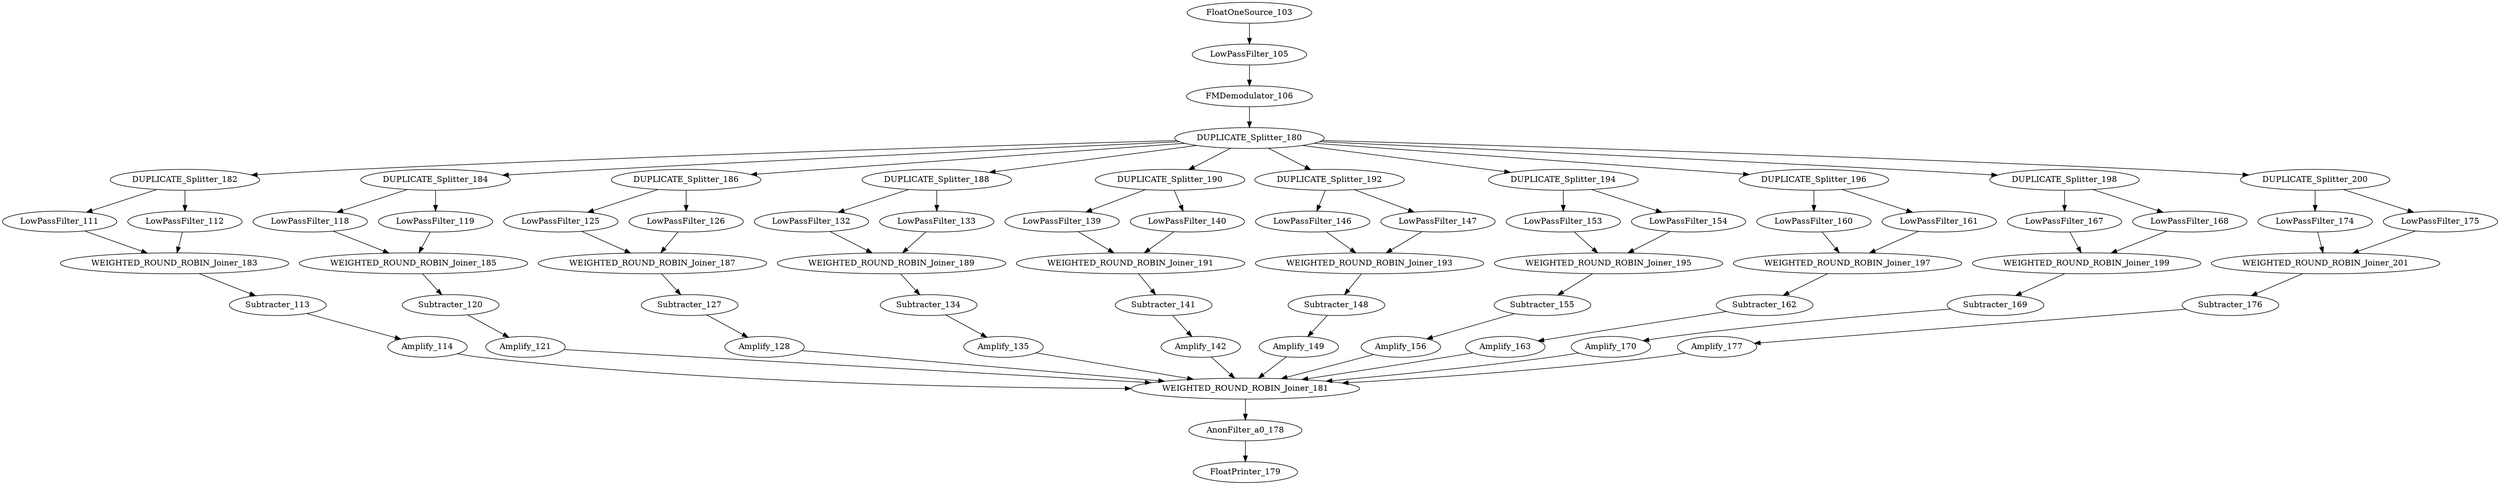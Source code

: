digraph FMRadio_244 {
node0 [label="FloatOneSource_103", push="5", pop="0", peek="0", pushType="float", popType="void", peekType="void", codeSize="14 b", stackSize="0 b", work="7"];
node1 [label="LowPassFilter_105", push="1", pop="5", peek="64", pushType="float", popType="float", peekType="float", codeSize="1252 b", stackSize="96 b", work="730"];
node0 -> node1;
node2 [label="FMDemodulator_106", push="1", pop="1", peek="2", pushType="float", popType="float", peekType="float", codeSize="82 b", stackSize="32 b", work="221"];
node1 -> node2;
node3 [label="DUPLICATE_Splitter_180", push="1", pop="1", peek="0", pushType="float", popType="float", peekType="void", codeSize="72 b", stackSize="64 b", work="0"];
node2 -> node3;
node4 [label="DUPLICATE_Splitter_182", push="1", pop="1", peek="0", pushType="float", popType="float", peekType="void", codeSize="24 b", stackSize="64 b", work="0"];
node3 -> node4;
node5 [label="LowPassFilter_111", push="1", pop="1", peek="64", pushType="float", popType="float", peekType="float", codeSize="1332 b", stackSize="96 b", work="710"];
node4 -> node5;
node6 [label="LowPassFilter_112", push="1", pop="1", peek="64", pushType="float", popType="float", peekType="float", codeSize="1332 b", stackSize="96 b", work="710"];
node4 -> node6;
node7 [label="WEIGHTED_ROUND_ROBIN_Joiner_183", push="2", pop="2", peek="0", pushType="float", popType="float", peekType="void", codeSize="30 b", stackSize="32 b", work="0"];
node5 -> node7;
node6 -> node7;
node8 [label="Subtracter_113", push="1", pop="2", peek="2", pushType="float", popType="float", peekType="float", codeSize="43 b", stackSize="0 b", work="17"];
node7 -> node8;
node9 [label="Amplify_114", push="1", pop="1", peek="1", pushType="float", popType="float", peekType="float", codeSize="17 b", stackSize="0 b", work="8"];
node8 -> node9;
node10 [label="DUPLICATE_Splitter_184", push="1", pop="1", peek="0", pushType="float", popType="float", peekType="void", codeSize="24 b", stackSize="64 b", work="0"];
node3 -> node10;
node11 [label="LowPassFilter_118", push="1", pop="1", peek="64", pushType="float", popType="float", peekType="float", codeSize="1332 b", stackSize="96 b", work="710"];
node10 -> node11;
node12 [label="LowPassFilter_119", push="1", pop="1", peek="64", pushType="float", popType="float", peekType="float", codeSize="1332 b", stackSize="96 b", work="710"];
node10 -> node12;
node13 [label="WEIGHTED_ROUND_ROBIN_Joiner_185", push="2", pop="2", peek="0", pushType="float", popType="float", peekType="void", codeSize="30 b", stackSize="32 b", work="0"];
node11 -> node13;
node12 -> node13;
node14 [label="Subtracter_120", push="1", pop="2", peek="2", pushType="float", popType="float", peekType="float", codeSize="43 b", stackSize="0 b", work="17"];
node13 -> node14;
node15 [label="Amplify_121", push="1", pop="1", peek="1", pushType="float", popType="float", peekType="float", codeSize="17 b", stackSize="0 b", work="8"];
node14 -> node15;
node16 [label="DUPLICATE_Splitter_186", push="1", pop="1", peek="0", pushType="float", popType="float", peekType="void", codeSize="24 b", stackSize="64 b", work="0"];
node3 -> node16;
node17 [label="LowPassFilter_125", push="1", pop="1", peek="64", pushType="float", popType="float", peekType="float", codeSize="1332 b", stackSize="96 b", work="710"];
node16 -> node17;
node18 [label="LowPassFilter_126", push="1", pop="1", peek="64", pushType="float", popType="float", peekType="float", codeSize="1332 b", stackSize="96 b", work="710"];
node16 -> node18;
node19 [label="WEIGHTED_ROUND_ROBIN_Joiner_187", push="2", pop="2", peek="0", pushType="float", popType="float", peekType="void", codeSize="30 b", stackSize="32 b", work="0"];
node17 -> node19;
node18 -> node19;
node20 [label="Subtracter_127", push="1", pop="2", peek="2", pushType="float", popType="float", peekType="float", codeSize="43 b", stackSize="0 b", work="17"];
node19 -> node20;
node21 [label="Amplify_128", push="1", pop="1", peek="1", pushType="float", popType="float", peekType="float", codeSize="17 b", stackSize="0 b", work="8"];
node20 -> node21;
node22 [label="DUPLICATE_Splitter_188", push="1", pop="1", peek="0", pushType="float", popType="float", peekType="void", codeSize="24 b", stackSize="64 b", work="0"];
node3 -> node22;
node23 [label="LowPassFilter_132", push="1", pop="1", peek="64", pushType="float", popType="float", peekType="float", codeSize="1332 b", stackSize="96 b", work="710"];
node22 -> node23;
node24 [label="LowPassFilter_133", push="1", pop="1", peek="64", pushType="float", popType="float", peekType="float", codeSize="1332 b", stackSize="96 b", work="710"];
node22 -> node24;
node25 [label="WEIGHTED_ROUND_ROBIN_Joiner_189", push="2", pop="2", peek="0", pushType="float", popType="float", peekType="void", codeSize="30 b", stackSize="32 b", work="0"];
node23 -> node25;
node24 -> node25;
node26 [label="Subtracter_134", push="1", pop="2", peek="2", pushType="float", popType="float", peekType="float", codeSize="43 b", stackSize="0 b", work="17"];
node25 -> node26;
node27 [label="Amplify_135", push="1", pop="1", peek="1", pushType="float", popType="float", peekType="float", codeSize="17 b", stackSize="0 b", work="8"];
node26 -> node27;
node28 [label="DUPLICATE_Splitter_190", push="1", pop="1", peek="0", pushType="float", popType="float", peekType="void", codeSize="24 b", stackSize="64 b", work="0"];
node3 -> node28;
node29 [label="LowPassFilter_139", push="1", pop="1", peek="64", pushType="float", popType="float", peekType="float", codeSize="1332 b", stackSize="96 b", work="710"];
node28 -> node29;
node30 [label="LowPassFilter_140", push="1", pop="1", peek="64", pushType="float", popType="float", peekType="float", codeSize="1332 b", stackSize="96 b", work="710"];
node28 -> node30;
node31 [label="WEIGHTED_ROUND_ROBIN_Joiner_191", push="2", pop="2", peek="0", pushType="float", popType="float", peekType="void", codeSize="30 b", stackSize="32 b", work="0"];
node29 -> node31;
node30 -> node31;
node32 [label="Subtracter_141", push="1", pop="2", peek="2", pushType="float", popType="float", peekType="float", codeSize="43 b", stackSize="0 b", work="17"];
node31 -> node32;
node33 [label="Amplify_142", push="1", pop="1", peek="1", pushType="float", popType="float", peekType="float", codeSize="17 b", stackSize="0 b", work="8"];
node32 -> node33;
node34 [label="DUPLICATE_Splitter_192", push="1", pop="1", peek="0", pushType="float", popType="float", peekType="void", codeSize="24 b", stackSize="64 b", work="0"];
node3 -> node34;
node35 [label="LowPassFilter_146", push="1", pop="1", peek="64", pushType="float", popType="float", peekType="float", codeSize="1332 b", stackSize="96 b", work="710"];
node34 -> node35;
node36 [label="LowPassFilter_147", push="1", pop="1", peek="64", pushType="float", popType="float", peekType="float", codeSize="1332 b", stackSize="96 b", work="710"];
node34 -> node36;
node37 [label="WEIGHTED_ROUND_ROBIN_Joiner_193", push="2", pop="2", peek="0", pushType="float", popType="float", peekType="void", codeSize="30 b", stackSize="32 b", work="0"];
node35 -> node37;
node36 -> node37;
node38 [label="Subtracter_148", push="1", pop="2", peek="2", pushType="float", popType="float", peekType="float", codeSize="43 b", stackSize="0 b", work="17"];
node37 -> node38;
node39 [label="Amplify_149", push="1", pop="1", peek="1", pushType="float", popType="float", peekType="float", codeSize="17 b", stackSize="0 b", work="8"];
node38 -> node39;
node40 [label="DUPLICATE_Splitter_194", push="1", pop="1", peek="0", pushType="float", popType="float", peekType="void", codeSize="24 b", stackSize="64 b", work="0"];
node3 -> node40;
node41 [label="LowPassFilter_153", push="1", pop="1", peek="64", pushType="float", popType="float", peekType="float", codeSize="1332 b", stackSize="96 b", work="710"];
node40 -> node41;
node42 [label="LowPassFilter_154", push="1", pop="1", peek="64", pushType="float", popType="float", peekType="float", codeSize="1332 b", stackSize="96 b", work="710"];
node40 -> node42;
node43 [label="WEIGHTED_ROUND_ROBIN_Joiner_195", push="2", pop="2", peek="0", pushType="float", popType="float", peekType="void", codeSize="30 b", stackSize="32 b", work="0"];
node41 -> node43;
node42 -> node43;
node44 [label="Subtracter_155", push="1", pop="2", peek="2", pushType="float", popType="float", peekType="float", codeSize="43 b", stackSize="0 b", work="17"];
node43 -> node44;
node45 [label="Amplify_156", push="1", pop="1", peek="1", pushType="float", popType="float", peekType="float", codeSize="17 b", stackSize="0 b", work="8"];
node44 -> node45;
node46 [label="DUPLICATE_Splitter_196", push="1", pop="1", peek="0", pushType="float", popType="float", peekType="void", codeSize="24 b", stackSize="64 b", work="0"];
node3 -> node46;
node47 [label="LowPassFilter_160", push="1", pop="1", peek="64", pushType="float", popType="float", peekType="float", codeSize="1332 b", stackSize="96 b", work="710"];
node46 -> node47;
node48 [label="LowPassFilter_161", push="1", pop="1", peek="64", pushType="float", popType="float", peekType="float", codeSize="1332 b", stackSize="96 b", work="710"];
node46 -> node48;
node49 [label="WEIGHTED_ROUND_ROBIN_Joiner_197", push="2", pop="2", peek="0", pushType="float", popType="float", peekType="void", codeSize="30 b", stackSize="32 b", work="0"];
node47 -> node49;
node48 -> node49;
node50 [label="Subtracter_162", push="1", pop="2", peek="2", pushType="float", popType="float", peekType="float", codeSize="43 b", stackSize="0 b", work="17"];
node49 -> node50;
node51 [label="Amplify_163", push="1", pop="1", peek="1", pushType="float", popType="float", peekType="float", codeSize="17 b", stackSize="0 b", work="8"];
node50 -> node51;
node52 [label="DUPLICATE_Splitter_198", push="1", pop="1", peek="0", pushType="float", popType="float", peekType="void", codeSize="24 b", stackSize="64 b", work="0"];
node3 -> node52;
node53 [label="LowPassFilter_167", push="1", pop="1", peek="64", pushType="float", popType="float", peekType="float", codeSize="1332 b", stackSize="96 b", work="710"];
node52 -> node53;
node54 [label="LowPassFilter_168", push="1", pop="1", peek="64", pushType="float", popType="float", peekType="float", codeSize="1332 b", stackSize="96 b", work="710"];
node52 -> node54;
node55 [label="WEIGHTED_ROUND_ROBIN_Joiner_199", push="2", pop="2", peek="0", pushType="float", popType="float", peekType="void", codeSize="30 b", stackSize="32 b", work="0"];
node53 -> node55;
node54 -> node55;
node56 [label="Subtracter_169", push="1", pop="2", peek="2", pushType="float", popType="float", peekType="float", codeSize="43 b", stackSize="0 b", work="17"];
node55 -> node56;
node57 [label="Amplify_170", push="1", pop="1", peek="1", pushType="float", popType="float", peekType="float", codeSize="17 b", stackSize="0 b", work="8"];
node56 -> node57;
node58 [label="DUPLICATE_Splitter_200", push="1", pop="1", peek="0", pushType="float", popType="float", peekType="void", codeSize="24 b", stackSize="64 b", work="0"];
node3 -> node58;
node59 [label="LowPassFilter_174", push="1", pop="1", peek="64", pushType="float", popType="float", peekType="float", codeSize="1332 b", stackSize="96 b", work="710"];
node58 -> node59;
node60 [label="LowPassFilter_175", push="1", pop="1", peek="64", pushType="float", popType="float", peekType="float", codeSize="1332 b", stackSize="96 b", work="710"];
node58 -> node60;
node61 [label="WEIGHTED_ROUND_ROBIN_Joiner_201", push="2", pop="2", peek="0", pushType="float", popType="float", peekType="void", codeSize="30 b", stackSize="32 b", work="0"];
node59 -> node61;
node60 -> node61;
node62 [label="Subtracter_176", push="1", pop="2", peek="2", pushType="float", popType="float", peekType="float", codeSize="43 b", stackSize="0 b", work="17"];
node61 -> node62;
node63 [label="Amplify_177", push="1", pop="1", peek="1", pushType="float", popType="float", peekType="float", codeSize="17 b", stackSize="0 b", work="8"];
node62 -> node63;
node64 [label="WEIGHTED_ROUND_ROBIN_Joiner_181", push="10", pop="10", peek="0", pushType="float", popType="float", peekType="void", codeSize="126 b", stackSize="32 b", work="0"];
node9 -> node64;
node15 -> node64;
node21 -> node64;
node27 -> node64;
node33 -> node64;
node39 -> node64;
node45 -> node64;
node51 -> node64;
node57 -> node64;
node63 -> node64;
node65 [label="AnonFilter_a0_178", push="1", pop="10", peek="10", pushType="float", popType="float", peekType="float", codeSize="27 b", stackSize="64 b", work="73"];
node64 -> node65;
node66 [label="FloatPrinter_179", push="0", pop="1", peek="1", pushType="void", popType="float", peekType="float", codeSize="16 b", stackSize="0 b", work="6"];
node65 -> node66;
}
